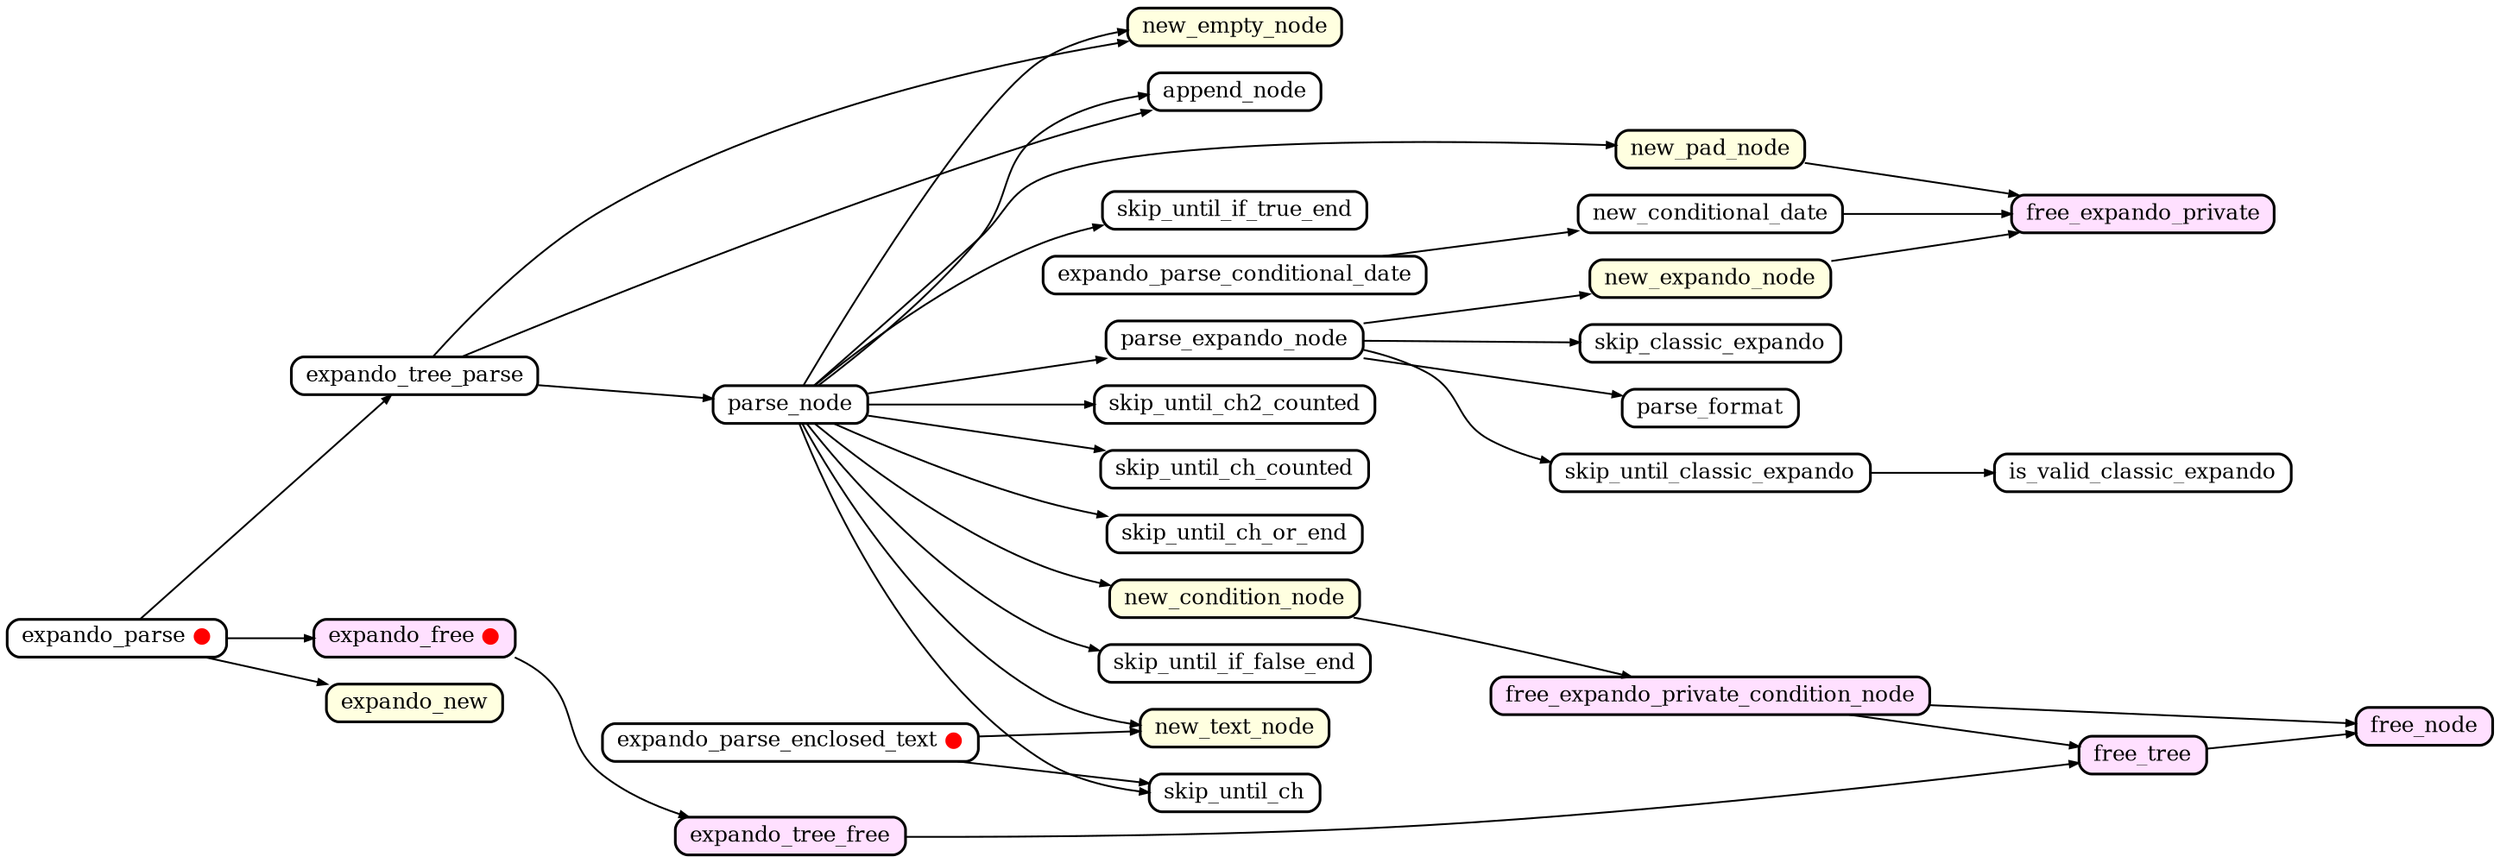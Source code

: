 digraph callgraph {
	graph [
		rankdir="LR"
		nodesep="0.2"
		ranksep="0.5"
		compound="true"
	]

	node [
		shape="Mrecord"
		fontsize="12"
		fillcolor="#ffffff"
		style="filled"
		height="0.2"
		penwidth="1.5"
		color="black"
	]

	edge [
		penwidth="1.0"
		arrowsize="0.5"
	]

	// Called from outside library
	node [ fillcolor="#ffffff" ]
	expando_parse               [ label=<expando_parse <font color="red">●</font>> ]
	expando_parse_enclosed_text [ label=<expando_parse_enclosed_text <font color="red">●</font>> ]

	// Free functions
	node [ fillcolor="#ffe0ff" ]
	expando_free
	expando_tree_free
	free_expando_private
	free_expando_private_condition_node
	free_node
	free_tree

	// New functions
	node [ fillcolor="#ffffe0" ]
	expando_free [ label=<expando_free <font color="red">●</font>> ]
	expando_new
	new_condition_node
	new_empty_node
	new_expando_node
	new_pad_node
	new_text_node

	node [ fillcolor="#ffffff" ]
	expando_free                        -> expando_tree_free
	expando_parse                       -> expando_free
	expando_parse                       -> expando_new
	expando_parse                       -> expando_tree_parse
	expando_parse_conditional_date      -> new_conditional_date
	expando_parse_enclosed_text         -> new_text_node
	expando_parse_enclosed_text         -> skip_until_ch
	expando_tree_free                   -> free_tree
	expando_tree_parse                  -> append_node
	expando_tree_parse                  -> new_empty_node
	expando_tree_parse                  -> parse_node
	free_expando_private_condition_node -> free_node
	free_expando_private_condition_node -> free_tree
	free_tree                           -> free_node
	new_conditional_date                -> free_expando_private
	new_condition_node                  -> free_expando_private_condition_node
	new_expando_node                    -> free_expando_private
	new_pad_node                        -> free_expando_private
	parse_expando_node                  -> new_expando_node
	parse_expando_node                  -> parse_format
	parse_expando_node                  -> skip_classic_expando
	parse_expando_node                  -> skip_until_classic_expando
	parse_node                          -> append_node
	parse_node                          -> new_condition_node
	parse_node                          -> new_empty_node
	parse_node                          -> new_pad_node
	parse_node                          -> new_text_node
	parse_node                          -> parse_expando_node
	parse_node                          -> skip_until_ch
	parse_node                          -> skip_until_ch2_counted
	parse_node                          -> skip_until_ch_counted
	parse_node                          -> skip_until_ch_or_end
	parse_node                          -> skip_until_if_false_end
	parse_node                          -> skip_until_if_true_end
	skip_until_classic_expando          -> is_valid_classic_expando


}
